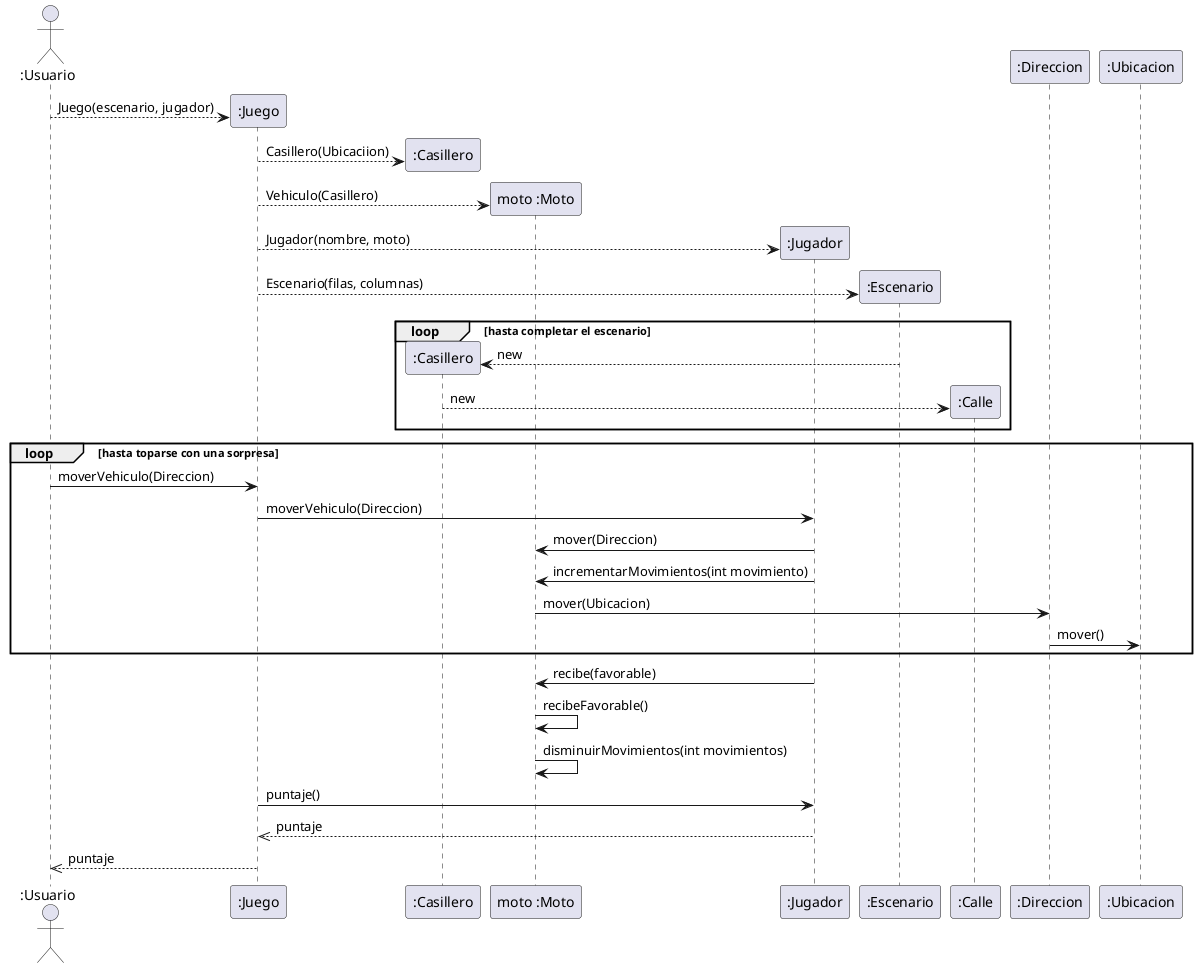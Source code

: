 @startuml
'https://plantuml.com/sequence-diagram
actor ":Usuario"
create ":Juego"
":Usuario" --> ":Juego" : Juego(escenario, jugador)

create ":Casillero"
":Juego" --> ":Casillero" : Casillero(Ubicaciion)

create "moto :Moto"
":Juego" --> "moto :Moto" : Vehiculo(Casillero)

create ":Jugador"
":Juego" --> ":Jugador" : Jugador(nombre, moto)

create ":Escenario"
":Juego" --> ":Escenario" : Escenario(filas, columnas)

loop hasta completar el escenario
create ":Casillero"
":Escenario" --> ":Casillero" : new

create ":Calle"
":Casillero" --> ":Calle" : new
end

loop hasta toparse con una sorpresa
":Usuario" -> ":Juego" : moverVehiculo(Direccion)
":Juego" -> ":Jugador" : moverVehiculo(Direccion)

":Jugador" -> "moto :Moto" : mover(Direccion)
":Jugador" -> "moto :Moto" : incrementarMovimientos(int movimiento)

"moto :Moto" -> ":Direccion" : mover(Ubicacion)
":Direccion" -> ":Ubicacion" : mover()
end

":Jugador" -> "moto :Moto" : recibe(favorable)
"moto :Moto" -> "moto :Moto" : recibeFavorable()
"moto :Moto" -> "moto :Moto" : disminuirMovimientos(int movimientos)

":Juego" -> ":Jugador" : puntaje()
":Jugador" -->> ":Juego" : puntaje

":Juego" -->> ":Usuario" : puntaje
@enduml